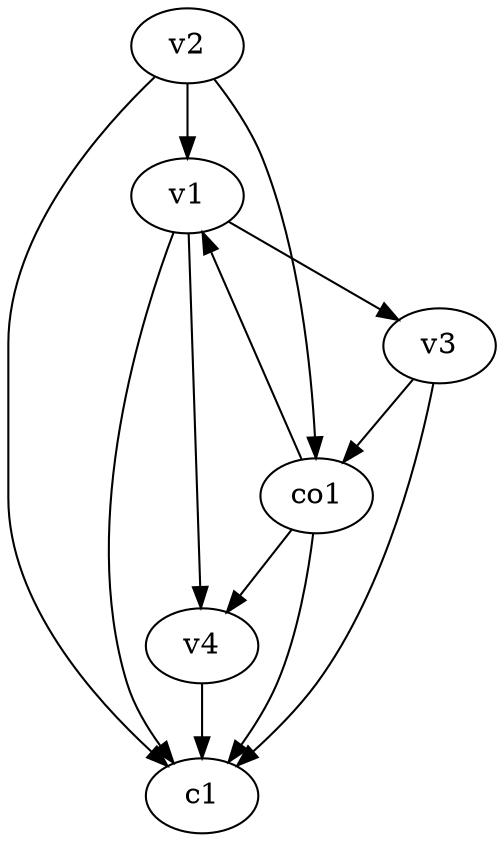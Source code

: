 strict digraph  {
c1;
v1;
v2;
v3;
v4;
co1;
v1 -> c1  [weight=1];
v1 -> v3  [weight=1];
v1 -> v4  [weight=1];
v2 -> c1  [weight=1];
v2 -> co1  [weight=1];
v2 -> v1  [weight=1];
v3 -> c1  [weight=1];
v3 -> co1  [weight=1];
v4 -> c1  [weight=1];
co1 -> c1  [weight=1];
co1 -> v1  [weight=1];
co1 -> v4  [weight=1];
}
